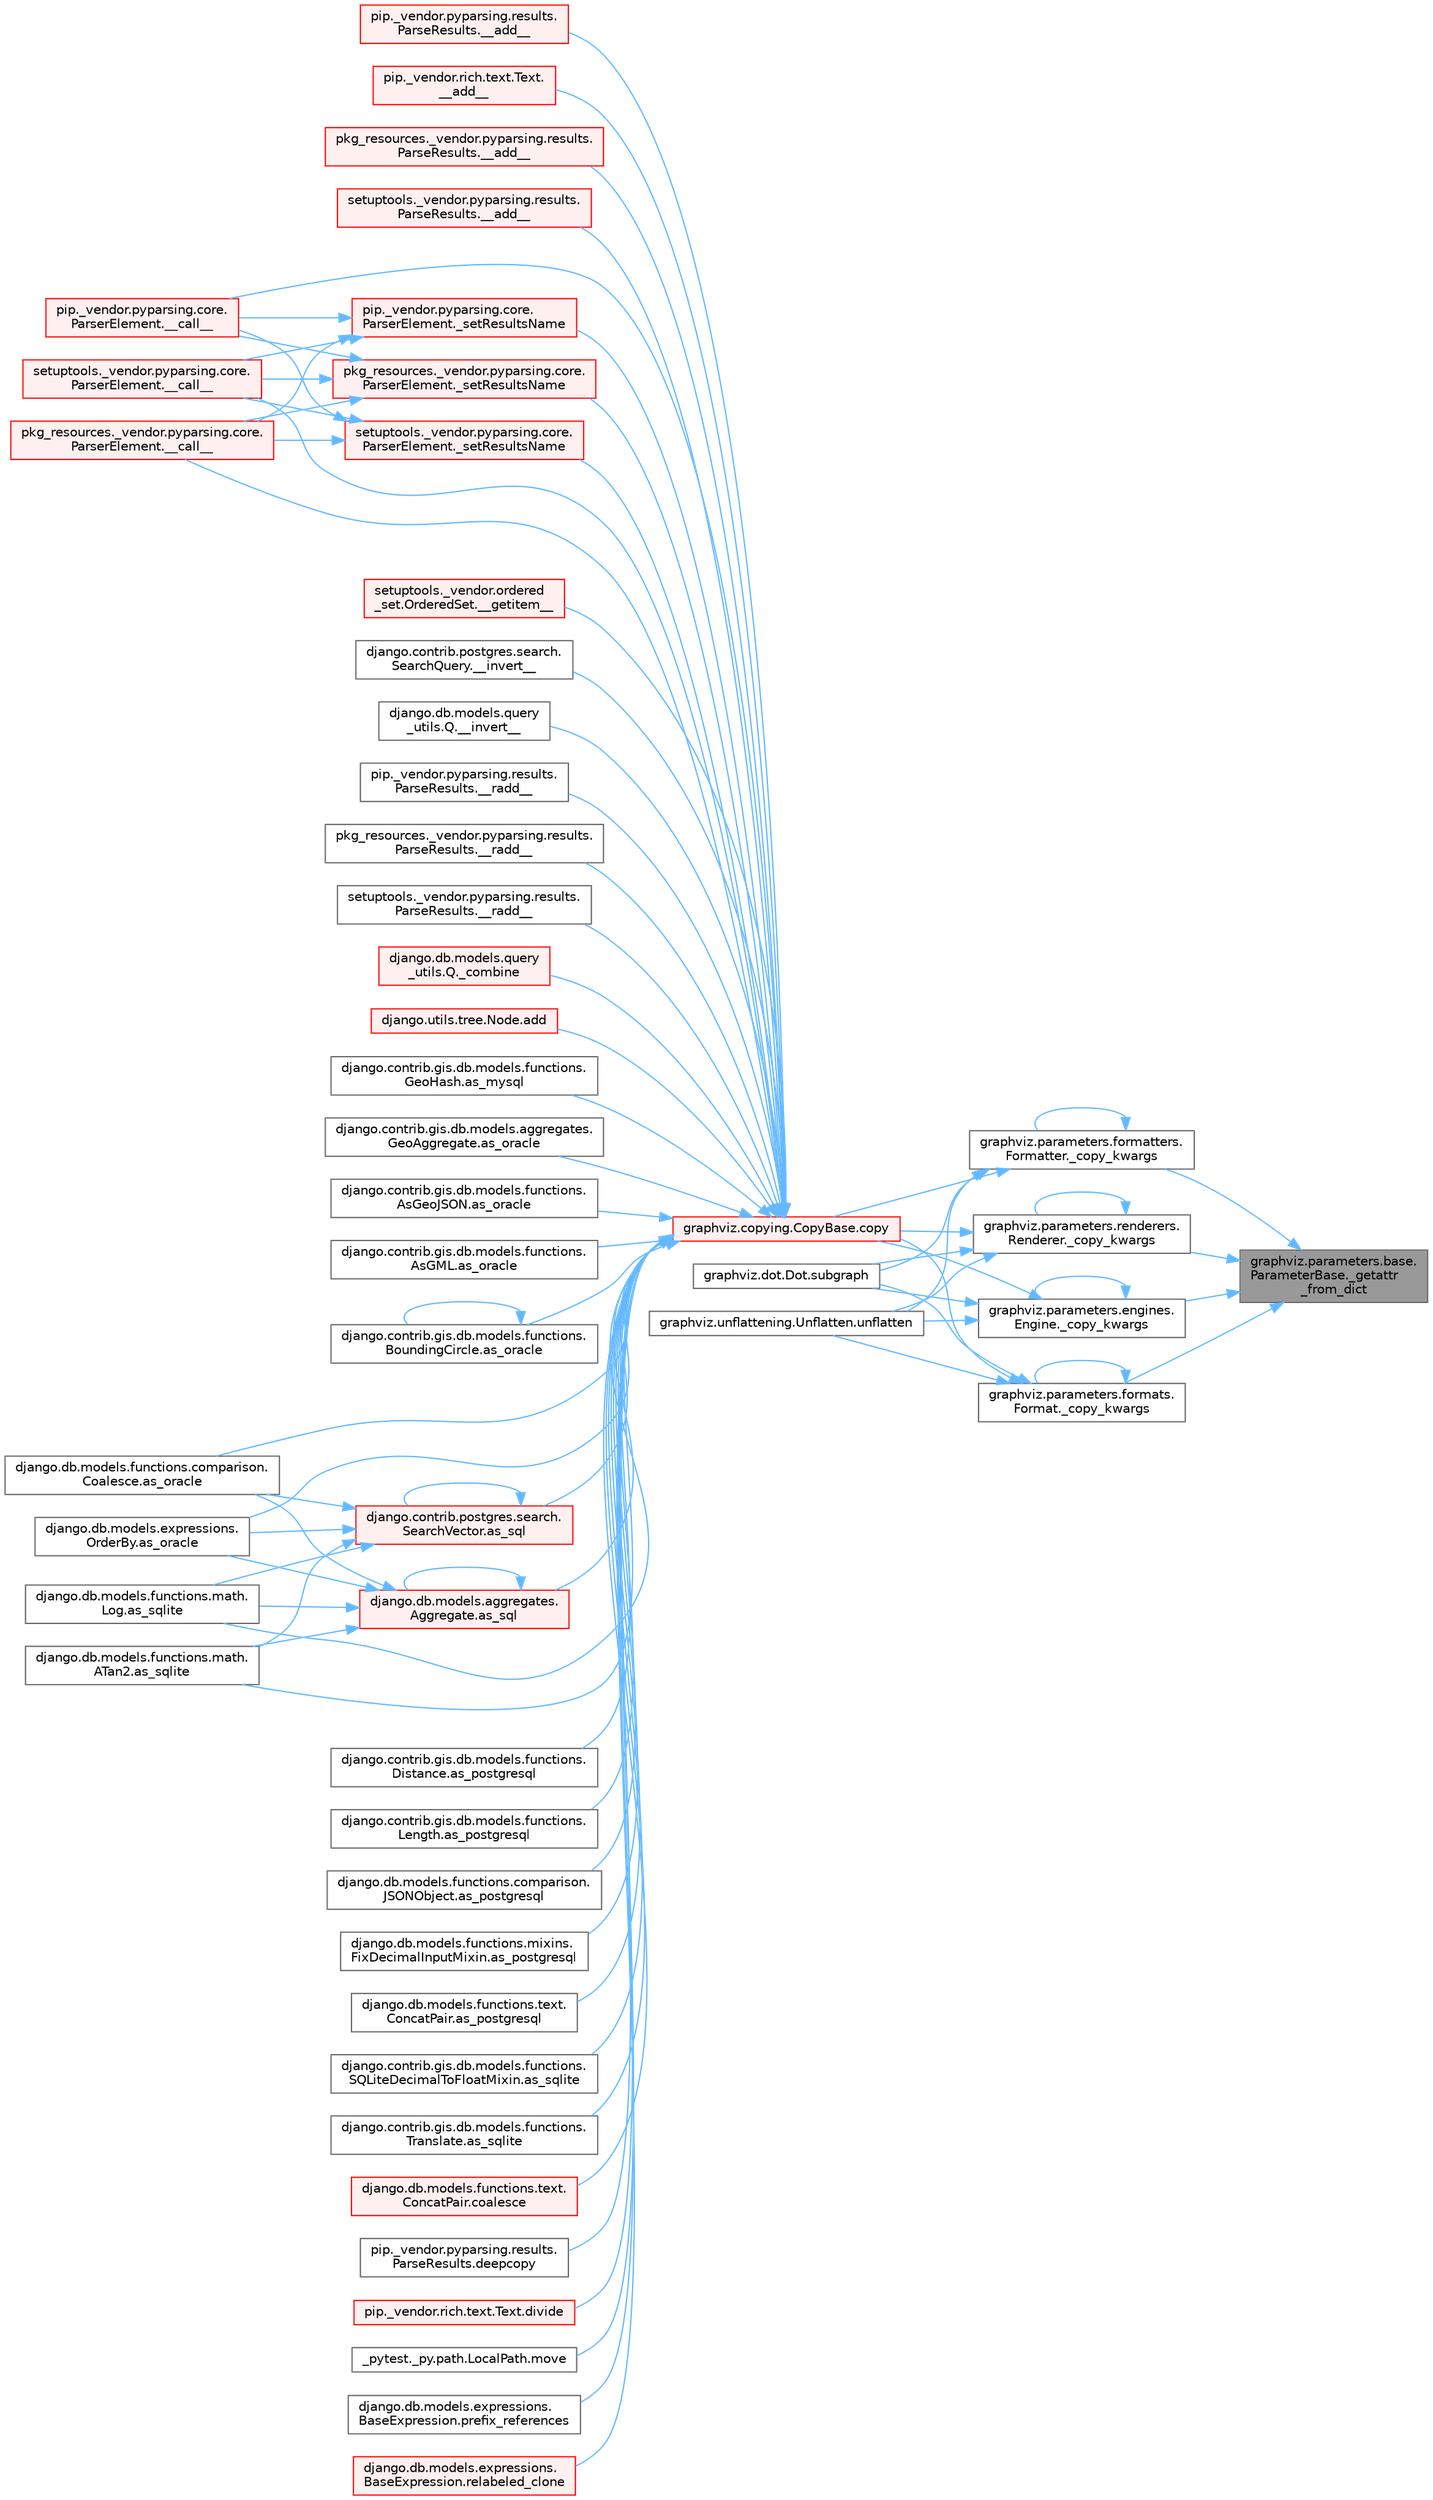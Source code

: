 digraph "graphviz.parameters.base.ParameterBase._getattr_from_dict"
{
 // LATEX_PDF_SIZE
  bgcolor="transparent";
  edge [fontname=Helvetica,fontsize=10,labelfontname=Helvetica,labelfontsize=10];
  node [fontname=Helvetica,fontsize=10,shape=box,height=0.2,width=0.4];
  rankdir="RL";
  Node1 [id="Node000001",label="graphviz.parameters.base.\lParameterBase._getattr\l_from_dict",height=0.2,width=0.4,color="gray40", fillcolor="grey60", style="filled", fontcolor="black",tooltip=" "];
  Node1 -> Node2 [id="edge1_Node000001_Node000002",dir="back",color="steelblue1",style="solid",tooltip=" "];
  Node2 [id="Node000002",label="graphviz.parameters.engines.\lEngine._copy_kwargs",height=0.2,width=0.4,color="grey40", fillcolor="white", style="filled",URL="$classgraphviz_1_1parameters_1_1engines_1_1_engine.html#a1b295470c4e88104b1372ed987d3411f",tooltip=" "];
  Node2 -> Node2 [id="edge2_Node000002_Node000002",dir="back",color="steelblue1",style="solid",tooltip=" "];
  Node2 -> Node3 [id="edge3_Node000002_Node000003",dir="back",color="steelblue1",style="solid",tooltip=" "];
  Node3 [id="Node000003",label="graphviz.copying.CopyBase.copy",height=0.2,width=0.4,color="red", fillcolor="#FFF0F0", style="filled",URL="$classgraphviz_1_1copying_1_1_copy_base.html#a2f81c0dd9b8d1f25d9aebacfdb5ee284",tooltip=" "];
  Node3 -> Node4 [id="edge4_Node000003_Node000004",dir="back",color="steelblue1",style="solid",tooltip=" "];
  Node4 [id="Node000004",label="pip._vendor.pyparsing.results.\lParseResults.__add__",height=0.2,width=0.4,color="red", fillcolor="#FFF0F0", style="filled",URL="$classpip_1_1__vendor_1_1pyparsing_1_1results_1_1_parse_results.html#a3d042ec44a5277aec415d0527b3aa0f2",tooltip=" "];
  Node3 -> Node6 [id="edge5_Node000003_Node000006",dir="back",color="steelblue1",style="solid",tooltip=" "];
  Node6 [id="Node000006",label="pip._vendor.rich.text.Text.\l__add__",height=0.2,width=0.4,color="red", fillcolor="#FFF0F0", style="filled",URL="$classpip_1_1__vendor_1_1rich_1_1text_1_1_text.html#a53ddbcca645bcd523cc7875ede6a2691",tooltip=" "];
  Node3 -> Node7 [id="edge6_Node000003_Node000007",dir="back",color="steelblue1",style="solid",tooltip=" "];
  Node7 [id="Node000007",label="pkg_resources._vendor.pyparsing.results.\lParseResults.__add__",height=0.2,width=0.4,color="red", fillcolor="#FFF0F0", style="filled",URL="$classpkg__resources_1_1__vendor_1_1pyparsing_1_1results_1_1_parse_results.html#aac08c0df1060499bad944971ca3442b9",tooltip=" "];
  Node3 -> Node8 [id="edge7_Node000003_Node000008",dir="back",color="steelblue1",style="solid",tooltip=" "];
  Node8 [id="Node000008",label="setuptools._vendor.pyparsing.results.\lParseResults.__add__",height=0.2,width=0.4,color="red", fillcolor="#FFF0F0", style="filled",URL="$classsetuptools_1_1__vendor_1_1pyparsing_1_1results_1_1_parse_results.html#afddc4e6ba70870fb80a50fb1f12f43e3",tooltip=" "];
  Node3 -> Node9 [id="edge8_Node000003_Node000009",dir="back",color="steelblue1",style="solid",tooltip=" "];
  Node9 [id="Node000009",label="pip._vendor.pyparsing.core.\lParserElement.__call__",height=0.2,width=0.4,color="red", fillcolor="#FFF0F0", style="filled",URL="$classpip_1_1__vendor_1_1pyparsing_1_1core_1_1_parser_element.html#a2f5f22bc974026e007e59ad948002d7d",tooltip=" "];
  Node3 -> Node12 [id="edge9_Node000003_Node000012",dir="back",color="steelblue1",style="solid",tooltip=" "];
  Node12 [id="Node000012",label="pkg_resources._vendor.pyparsing.core.\lParserElement.__call__",height=0.2,width=0.4,color="red", fillcolor="#FFF0F0", style="filled",URL="$classpkg__resources_1_1__vendor_1_1pyparsing_1_1core_1_1_parser_element.html#afcbb17119d97bfa6d626db404fc46c5d",tooltip=" "];
  Node3 -> Node13 [id="edge10_Node000003_Node000013",dir="back",color="steelblue1",style="solid",tooltip=" "];
  Node13 [id="Node000013",label="setuptools._vendor.pyparsing.core.\lParserElement.__call__",height=0.2,width=0.4,color="red", fillcolor="#FFF0F0", style="filled",URL="$classsetuptools_1_1__vendor_1_1pyparsing_1_1core_1_1_parser_element.html#a28d20326a3f54e2777adc97073328291",tooltip=" "];
  Node3 -> Node14 [id="edge11_Node000003_Node000014",dir="back",color="steelblue1",style="solid",tooltip=" "];
  Node14 [id="Node000014",label="setuptools._vendor.ordered\l_set.OrderedSet.__getitem__",height=0.2,width=0.4,color="red", fillcolor="#FFF0F0", style="filled",URL="$classsetuptools_1_1__vendor_1_1ordered__set_1_1_ordered_set.html#aaa8657c0e85788ac2555cc46176b060c",tooltip=" "];
  Node3 -> Node140 [id="edge12_Node000003_Node000140",dir="back",color="steelblue1",style="solid",tooltip=" "];
  Node140 [id="Node000140",label="django.contrib.postgres.search.\lSearchQuery.__invert__",height=0.2,width=0.4,color="grey40", fillcolor="white", style="filled",URL="$classdjango_1_1contrib_1_1postgres_1_1search_1_1_search_query.html#ac6a7b74e22559ee2d0e348855bb3d42f",tooltip=" "];
  Node3 -> Node141 [id="edge13_Node000003_Node000141",dir="back",color="steelblue1",style="solid",tooltip=" "];
  Node141 [id="Node000141",label="django.db.models.query\l_utils.Q.__invert__",height=0.2,width=0.4,color="grey40", fillcolor="white", style="filled",URL="$classdjango_1_1db_1_1models_1_1query__utils_1_1_q.html#aaeda3970880cceb191cb640593f80bdf",tooltip=" "];
  Node3 -> Node142 [id="edge14_Node000003_Node000142",dir="back",color="steelblue1",style="solid",tooltip=" "];
  Node142 [id="Node000142",label="pip._vendor.pyparsing.results.\lParseResults.__radd__",height=0.2,width=0.4,color="grey40", fillcolor="white", style="filled",URL="$classpip_1_1__vendor_1_1pyparsing_1_1results_1_1_parse_results.html#afe7d2f27df6497e29cb2cfcd08d8dd40",tooltip=" "];
  Node3 -> Node143 [id="edge15_Node000003_Node000143",dir="back",color="steelblue1",style="solid",tooltip=" "];
  Node143 [id="Node000143",label="pkg_resources._vendor.pyparsing.results.\lParseResults.__radd__",height=0.2,width=0.4,color="grey40", fillcolor="white", style="filled",URL="$classpkg__resources_1_1__vendor_1_1pyparsing_1_1results_1_1_parse_results.html#a7a988886fbf5c1a9187986384e4df86a",tooltip=" "];
  Node3 -> Node144 [id="edge16_Node000003_Node000144",dir="back",color="steelblue1",style="solid",tooltip=" "];
  Node144 [id="Node000144",label="setuptools._vendor.pyparsing.results.\lParseResults.__radd__",height=0.2,width=0.4,color="grey40", fillcolor="white", style="filled",URL="$classsetuptools_1_1__vendor_1_1pyparsing_1_1results_1_1_parse_results.html#ae4ccddd5f7c4b56e755d4742bc029335",tooltip=" "];
  Node3 -> Node145 [id="edge17_Node000003_Node000145",dir="back",color="steelblue1",style="solid",tooltip=" "];
  Node145 [id="Node000145",label="django.db.models.query\l_utils.Q._combine",height=0.2,width=0.4,color="red", fillcolor="#FFF0F0", style="filled",URL="$classdjango_1_1db_1_1models_1_1query__utils_1_1_q.html#ade621b98231b73615e1aa3a726560c55",tooltip=" "];
  Node3 -> Node158 [id="edge18_Node000003_Node000158",dir="back",color="steelblue1",style="solid",tooltip=" "];
  Node158 [id="Node000158",label="pip._vendor.pyparsing.core.\lParserElement._setResultsName",height=0.2,width=0.4,color="red", fillcolor="#FFF0F0", style="filled",URL="$classpip_1_1__vendor_1_1pyparsing_1_1core_1_1_parser_element.html#a4682554ec6560cf3d1060cba60212b54",tooltip=" "];
  Node158 -> Node9 [id="edge19_Node000158_Node000009",dir="back",color="steelblue1",style="solid",tooltip=" "];
  Node158 -> Node12 [id="edge20_Node000158_Node000012",dir="back",color="steelblue1",style="solid",tooltip=" "];
  Node158 -> Node13 [id="edge21_Node000158_Node000013",dir="back",color="steelblue1",style="solid",tooltip=" "];
  Node3 -> Node162 [id="edge22_Node000003_Node000162",dir="back",color="steelblue1",style="solid",tooltip=" "];
  Node162 [id="Node000162",label="pkg_resources._vendor.pyparsing.core.\lParserElement._setResultsName",height=0.2,width=0.4,color="red", fillcolor="#FFF0F0", style="filled",URL="$classpkg__resources_1_1__vendor_1_1pyparsing_1_1core_1_1_parser_element.html#a84c9abb71474719f0beed3a171d4d031",tooltip=" "];
  Node162 -> Node9 [id="edge23_Node000162_Node000009",dir="back",color="steelblue1",style="solid",tooltip=" "];
  Node162 -> Node12 [id="edge24_Node000162_Node000012",dir="back",color="steelblue1",style="solid",tooltip=" "];
  Node162 -> Node13 [id="edge25_Node000162_Node000013",dir="back",color="steelblue1",style="solid",tooltip=" "];
  Node3 -> Node163 [id="edge26_Node000003_Node000163",dir="back",color="steelblue1",style="solid",tooltip=" "];
  Node163 [id="Node000163",label="setuptools._vendor.pyparsing.core.\lParserElement._setResultsName",height=0.2,width=0.4,color="red", fillcolor="#FFF0F0", style="filled",URL="$classsetuptools_1_1__vendor_1_1pyparsing_1_1core_1_1_parser_element.html#ad1c3dd5ac98b4103f6c2a679005e141b",tooltip=" "];
  Node163 -> Node9 [id="edge27_Node000163_Node000009",dir="back",color="steelblue1",style="solid",tooltip=" "];
  Node163 -> Node12 [id="edge28_Node000163_Node000012",dir="back",color="steelblue1",style="solid",tooltip=" "];
  Node163 -> Node13 [id="edge29_Node000163_Node000013",dir="back",color="steelblue1",style="solid",tooltip=" "];
  Node3 -> Node164 [id="edge30_Node000003_Node000164",dir="back",color="steelblue1",style="solid",tooltip=" "];
  Node164 [id="Node000164",label="django.utils.tree.Node.add",height=0.2,width=0.4,color="red", fillcolor="#FFF0F0", style="filled",URL="$classdjango_1_1utils_1_1tree_1_1_node.html#a2c883d105b5c9cfd32bff72c7469f18c",tooltip=" "];
  Node3 -> Node300 [id="edge31_Node000003_Node000300",dir="back",color="steelblue1",style="solid",tooltip=" "];
  Node300 [id="Node000300",label="django.contrib.gis.db.models.functions.\lGeoHash.as_mysql",height=0.2,width=0.4,color="grey40", fillcolor="white", style="filled",URL="$classdjango_1_1contrib_1_1gis_1_1db_1_1models_1_1functions_1_1_geo_hash.html#a68a859b5c99e8450f6a4df79ef08fd89",tooltip=" "];
  Node3 -> Node301 [id="edge32_Node000003_Node000301",dir="back",color="steelblue1",style="solid",tooltip=" "];
  Node301 [id="Node000301",label="django.contrib.gis.db.models.aggregates.\lGeoAggregate.as_oracle",height=0.2,width=0.4,color="grey40", fillcolor="white", style="filled",URL="$classdjango_1_1contrib_1_1gis_1_1db_1_1models_1_1aggregates_1_1_geo_aggregate.html#a537ce307d50a80a372c22e07a9f25fa6",tooltip=" "];
  Node3 -> Node302 [id="edge33_Node000003_Node000302",dir="back",color="steelblue1",style="solid",tooltip=" "];
  Node302 [id="Node000302",label="django.contrib.gis.db.models.functions.\lAsGeoJSON.as_oracle",height=0.2,width=0.4,color="grey40", fillcolor="white", style="filled",URL="$classdjango_1_1contrib_1_1gis_1_1db_1_1models_1_1functions_1_1_as_geo_j_s_o_n.html#ae6e5acc7a92749f69dc7b18a973ffaae",tooltip=" "];
  Node3 -> Node303 [id="edge34_Node000003_Node000303",dir="back",color="steelblue1",style="solid",tooltip=" "];
  Node303 [id="Node000303",label="django.contrib.gis.db.models.functions.\lAsGML.as_oracle",height=0.2,width=0.4,color="grey40", fillcolor="white", style="filled",URL="$classdjango_1_1contrib_1_1gis_1_1db_1_1models_1_1functions_1_1_as_g_m_l.html#a0a70238d2ad8f058ef86dbfc6e8f3566",tooltip=" "];
  Node3 -> Node304 [id="edge35_Node000003_Node000304",dir="back",color="steelblue1",style="solid",tooltip=" "];
  Node304 [id="Node000304",label="django.contrib.gis.db.models.functions.\lBoundingCircle.as_oracle",height=0.2,width=0.4,color="grey40", fillcolor="white", style="filled",URL="$classdjango_1_1contrib_1_1gis_1_1db_1_1models_1_1functions_1_1_bounding_circle.html#a63203e27009441455a424b3a41593cd6",tooltip=" "];
  Node304 -> Node304 [id="edge36_Node000304_Node000304",dir="back",color="steelblue1",style="solid",tooltip=" "];
  Node3 -> Node305 [id="edge37_Node000003_Node000305",dir="back",color="steelblue1",style="solid",tooltip=" "];
  Node305 [id="Node000305",label="django.db.models.expressions.\lOrderBy.as_oracle",height=0.2,width=0.4,color="grey40", fillcolor="white", style="filled",URL="$classdjango_1_1db_1_1models_1_1expressions_1_1_order_by.html#af9b6ede9b0df85d6bcf54f983b3a8f6a",tooltip=" "];
  Node3 -> Node306 [id="edge38_Node000003_Node000306",dir="back",color="steelblue1",style="solid",tooltip=" "];
  Node306 [id="Node000306",label="django.db.models.functions.comparison.\lCoalesce.as_oracle",height=0.2,width=0.4,color="grey40", fillcolor="white", style="filled",URL="$classdjango_1_1db_1_1models_1_1functions_1_1comparison_1_1_coalesce.html#a1bbeea180ef3ef4d8ba5d51d33d6ef85",tooltip=" "];
  Node3 -> Node307 [id="edge39_Node000003_Node000307",dir="back",color="steelblue1",style="solid",tooltip=" "];
  Node307 [id="Node000307",label="django.contrib.gis.db.models.functions.\lDistance.as_postgresql",height=0.2,width=0.4,color="grey40", fillcolor="white", style="filled",URL="$classdjango_1_1contrib_1_1gis_1_1db_1_1models_1_1functions_1_1_distance.html#aa3844ad184f636fc69dec6e4ec51bce5",tooltip=" "];
  Node3 -> Node308 [id="edge40_Node000003_Node000308",dir="back",color="steelblue1",style="solid",tooltip=" "];
  Node308 [id="Node000308",label="django.contrib.gis.db.models.functions.\lLength.as_postgresql",height=0.2,width=0.4,color="grey40", fillcolor="white", style="filled",URL="$classdjango_1_1contrib_1_1gis_1_1db_1_1models_1_1functions_1_1_length.html#a32b7fc6b989a562d19b2ef3ea8a4d5aa",tooltip=" "];
  Node3 -> Node309 [id="edge41_Node000003_Node000309",dir="back",color="steelblue1",style="solid",tooltip=" "];
  Node309 [id="Node000309",label="django.db.models.functions.comparison.\lJSONObject.as_postgresql",height=0.2,width=0.4,color="grey40", fillcolor="white", style="filled",URL="$classdjango_1_1db_1_1models_1_1functions_1_1comparison_1_1_j_s_o_n_object.html#a43063faf2ecdd6c9dd3b5cae48336fac",tooltip=" "];
  Node3 -> Node310 [id="edge42_Node000003_Node000310",dir="back",color="steelblue1",style="solid",tooltip=" "];
  Node310 [id="Node000310",label="django.db.models.functions.mixins.\lFixDecimalInputMixin.as_postgresql",height=0.2,width=0.4,color="grey40", fillcolor="white", style="filled",URL="$classdjango_1_1db_1_1models_1_1functions_1_1mixins_1_1_fix_decimal_input_mixin.html#a064b38a679e55776f87518bc24a2f4a0",tooltip=" "];
  Node3 -> Node311 [id="edge43_Node000003_Node000311",dir="back",color="steelblue1",style="solid",tooltip=" "];
  Node311 [id="Node000311",label="django.db.models.functions.text.\lConcatPair.as_postgresql",height=0.2,width=0.4,color="grey40", fillcolor="white", style="filled",URL="$classdjango_1_1db_1_1models_1_1functions_1_1text_1_1_concat_pair.html#a8880d9c18439ef9091fa52b5121689db",tooltip=" "];
  Node3 -> Node312 [id="edge44_Node000003_Node000312",dir="back",color="steelblue1",style="solid",tooltip=" "];
  Node312 [id="Node000312",label="django.contrib.postgres.search.\lSearchVector.as_sql",height=0.2,width=0.4,color="red", fillcolor="#FFF0F0", style="filled",URL="$classdjango_1_1contrib_1_1postgres_1_1search_1_1_search_vector.html#a05812851011102db0b0966e4853bb77a",tooltip=" "];
  Node312 -> Node305 [id="edge45_Node000312_Node000305",dir="back",color="steelblue1",style="solid",tooltip=" "];
  Node312 -> Node306 [id="edge46_Node000312_Node000306",dir="back",color="steelblue1",style="solid",tooltip=" "];
  Node312 -> Node312 [id="edge47_Node000312_Node000312",dir="back",color="steelblue1",style="solid",tooltip=" "];
  Node312 -> Node329 [id="edge48_Node000312_Node000329",dir="back",color="steelblue1",style="solid",tooltip=" "];
  Node329 [id="Node000329",label="django.db.models.functions.math.\lATan2.as_sqlite",height=0.2,width=0.4,color="grey40", fillcolor="white", style="filled",URL="$classdjango_1_1db_1_1models_1_1functions_1_1math_1_1_a_tan2.html#ac343d11000341dfc431de19f416ea4b6",tooltip=" "];
  Node312 -> Node330 [id="edge49_Node000312_Node000330",dir="back",color="steelblue1",style="solid",tooltip=" "];
  Node330 [id="Node000330",label="django.db.models.functions.math.\lLog.as_sqlite",height=0.2,width=0.4,color="grey40", fillcolor="white", style="filled",URL="$classdjango_1_1db_1_1models_1_1functions_1_1math_1_1_log.html#afcc146563033738d87dd1dc17d005111",tooltip=" "];
  Node3 -> Node339 [id="edge50_Node000003_Node000339",dir="back",color="steelblue1",style="solid",tooltip=" "];
  Node339 [id="Node000339",label="django.db.models.aggregates.\lAggregate.as_sql",height=0.2,width=0.4,color="red", fillcolor="#FFF0F0", style="filled",URL="$classdjango_1_1db_1_1models_1_1aggregates_1_1_aggregate.html#aeb213202f480fabf5956d513efab08d6",tooltip=" "];
  Node339 -> Node305 [id="edge51_Node000339_Node000305",dir="back",color="steelblue1",style="solid",tooltip=" "];
  Node339 -> Node306 [id="edge52_Node000339_Node000306",dir="back",color="steelblue1",style="solid",tooltip=" "];
  Node339 -> Node339 [id="edge53_Node000339_Node000339",dir="back",color="steelblue1",style="solid",tooltip=" "];
  Node339 -> Node329 [id="edge54_Node000339_Node000329",dir="back",color="steelblue1",style="solid",tooltip=" "];
  Node339 -> Node330 [id="edge55_Node000339_Node000330",dir="back",color="steelblue1",style="solid",tooltip=" "];
  Node3 -> Node340 [id="edge56_Node000003_Node000340",dir="back",color="steelblue1",style="solid",tooltip=" "];
  Node340 [id="Node000340",label="django.contrib.gis.db.models.functions.\lSQLiteDecimalToFloatMixin.as_sqlite",height=0.2,width=0.4,color="grey40", fillcolor="white", style="filled",URL="$classdjango_1_1contrib_1_1gis_1_1db_1_1models_1_1functions_1_1_s_q_lite_decimal_to_float_mixin.html#a81cb088d1d2ec14ec886090dc7a8d837",tooltip=" "];
  Node3 -> Node341 [id="edge57_Node000003_Node000341",dir="back",color="steelblue1",style="solid",tooltip=" "];
  Node341 [id="Node000341",label="django.contrib.gis.db.models.functions.\lTranslate.as_sqlite",height=0.2,width=0.4,color="grey40", fillcolor="white", style="filled",URL="$classdjango_1_1contrib_1_1gis_1_1db_1_1models_1_1functions_1_1_translate.html#affb203af954caae1005ba723fcb3e2a4",tooltip=" "];
  Node3 -> Node329 [id="edge58_Node000003_Node000329",dir="back",color="steelblue1",style="solid",tooltip=" "];
  Node3 -> Node330 [id="edge59_Node000003_Node000330",dir="back",color="steelblue1",style="solid",tooltip=" "];
  Node3 -> Node342 [id="edge60_Node000003_Node000342",dir="back",color="steelblue1",style="solid",tooltip=" "];
  Node342 [id="Node000342",label="django.db.models.functions.text.\lConcatPair.coalesce",height=0.2,width=0.4,color="red", fillcolor="#FFF0F0", style="filled",URL="$classdjango_1_1db_1_1models_1_1functions_1_1text_1_1_concat_pair.html#a0db21e692942ec3668ea8be83e6914e1",tooltip=" "];
  Node3 -> Node344 [id="edge61_Node000003_Node000344",dir="back",color="steelblue1",style="solid",tooltip=" "];
  Node344 [id="Node000344",label="pip._vendor.pyparsing.results.\lParseResults.deepcopy",height=0.2,width=0.4,color="grey40", fillcolor="white", style="filled",URL="$classpip_1_1__vendor_1_1pyparsing_1_1results_1_1_parse_results.html#adabe58287f8001ce7e5eb94594c0f4c8",tooltip=" "];
  Node3 -> Node345 [id="edge62_Node000003_Node000345",dir="back",color="steelblue1",style="solid",tooltip=" "];
  Node345 [id="Node000345",label="pip._vendor.rich.text.Text.divide",height=0.2,width=0.4,color="red", fillcolor="#FFF0F0", style="filled",URL="$classpip_1_1__vendor_1_1rich_1_1text_1_1_text.html#a07dc70deb29ea374cfff03489995bcac",tooltip=" "];
  Node3 -> Node545 [id="edge63_Node000003_Node000545",dir="back",color="steelblue1",style="solid",tooltip=" "];
  Node545 [id="Node000545",label="_pytest._py.path.LocalPath.move",height=0.2,width=0.4,color="grey40", fillcolor="white", style="filled",URL="$class__pytest_1_1__py_1_1path_1_1_local_path.html#aa422ed3e93248c07445d217b72c0bf28",tooltip=" "];
  Node3 -> Node546 [id="edge64_Node000003_Node000546",dir="back",color="steelblue1",style="solid",tooltip=" "];
  Node546 [id="Node000546",label="django.db.models.expressions.\lBaseExpression.prefix_references",height=0.2,width=0.4,color="grey40", fillcolor="white", style="filled",URL="$classdjango_1_1db_1_1models_1_1expressions_1_1_base_expression.html#a9bc121f5809267eae0de9031ef27c854",tooltip=" "];
  Node3 -> Node547 [id="edge65_Node000003_Node000547",dir="back",color="steelblue1",style="solid",tooltip=" "];
  Node547 [id="Node000547",label="django.db.models.expressions.\lBaseExpression.relabeled_clone",height=0.2,width=0.4,color="red", fillcolor="#FFF0F0", style="filled",URL="$classdjango_1_1db_1_1models_1_1expressions_1_1_base_expression.html#a9ab1678dec9695e3a5afc9cc18b4a9f7",tooltip=" "];
  Node2 -> Node1140 [id="edge66_Node000002_Node001140",dir="back",color="steelblue1",style="solid",tooltip=" "];
  Node1140 [id="Node001140",label="graphviz.dot.Dot.subgraph",height=0.2,width=0.4,color="grey40", fillcolor="white", style="filled",URL="$classgraphviz_1_1dot_1_1_dot.html#aa9f1022e8fe3d291fb929fbb4af7f831",tooltip=" "];
  Node2 -> Node1141 [id="edge67_Node000002_Node001141",dir="back",color="steelblue1",style="solid",tooltip=" "];
  Node1141 [id="Node001141",label="graphviz.unflattening.Unflatten.unflatten",height=0.2,width=0.4,color="grey40", fillcolor="white", style="filled",URL="$classgraphviz_1_1unflattening_1_1_unflatten.html#a35aae356d671a4b7d284249cdd4ff734",tooltip=" "];
  Node1 -> Node3180 [id="edge68_Node000001_Node003180",dir="back",color="steelblue1",style="solid",tooltip=" "];
  Node3180 [id="Node003180",label="graphviz.parameters.formats.\lFormat._copy_kwargs",height=0.2,width=0.4,color="grey40", fillcolor="white", style="filled",URL="$classgraphviz_1_1parameters_1_1formats_1_1_format.html#a41bcbad4da5d9b9a00e9d3a83ae04bca",tooltip=" "];
  Node3180 -> Node3180 [id="edge69_Node003180_Node003180",dir="back",color="steelblue1",style="solid",tooltip=" "];
  Node3180 -> Node3 [id="edge70_Node003180_Node000003",dir="back",color="steelblue1",style="solid",tooltip=" "];
  Node3180 -> Node1140 [id="edge71_Node003180_Node001140",dir="back",color="steelblue1",style="solid",tooltip=" "];
  Node3180 -> Node1141 [id="edge72_Node003180_Node001141",dir="back",color="steelblue1",style="solid",tooltip=" "];
  Node1 -> Node3181 [id="edge73_Node000001_Node003181",dir="back",color="steelblue1",style="solid",tooltip=" "];
  Node3181 [id="Node003181",label="graphviz.parameters.formatters.\lFormatter._copy_kwargs",height=0.2,width=0.4,color="grey40", fillcolor="white", style="filled",URL="$classgraphviz_1_1parameters_1_1formatters_1_1_formatter.html#abca5b2a3863d9041fb22fce834fdcfee",tooltip=" "];
  Node3181 -> Node3181 [id="edge74_Node003181_Node003181",dir="back",color="steelblue1",style="solid",tooltip=" "];
  Node3181 -> Node3 [id="edge75_Node003181_Node000003",dir="back",color="steelblue1",style="solid",tooltip=" "];
  Node3181 -> Node1140 [id="edge76_Node003181_Node001140",dir="back",color="steelblue1",style="solid",tooltip=" "];
  Node3181 -> Node1141 [id="edge77_Node003181_Node001141",dir="back",color="steelblue1",style="solid",tooltip=" "];
  Node1 -> Node3182 [id="edge78_Node000001_Node003182",dir="back",color="steelblue1",style="solid",tooltip=" "];
  Node3182 [id="Node003182",label="graphviz.parameters.renderers.\lRenderer._copy_kwargs",height=0.2,width=0.4,color="grey40", fillcolor="white", style="filled",URL="$classgraphviz_1_1parameters_1_1renderers_1_1_renderer.html#ae9e6fac7d2aa9f56bcf131cd24f4b0be",tooltip=" "];
  Node3182 -> Node3182 [id="edge79_Node003182_Node003182",dir="back",color="steelblue1",style="solid",tooltip=" "];
  Node3182 -> Node3 [id="edge80_Node003182_Node000003",dir="back",color="steelblue1",style="solid",tooltip=" "];
  Node3182 -> Node1140 [id="edge81_Node003182_Node001140",dir="back",color="steelblue1",style="solid",tooltip=" "];
  Node3182 -> Node1141 [id="edge82_Node003182_Node001141",dir="back",color="steelblue1",style="solid",tooltip=" "];
}
